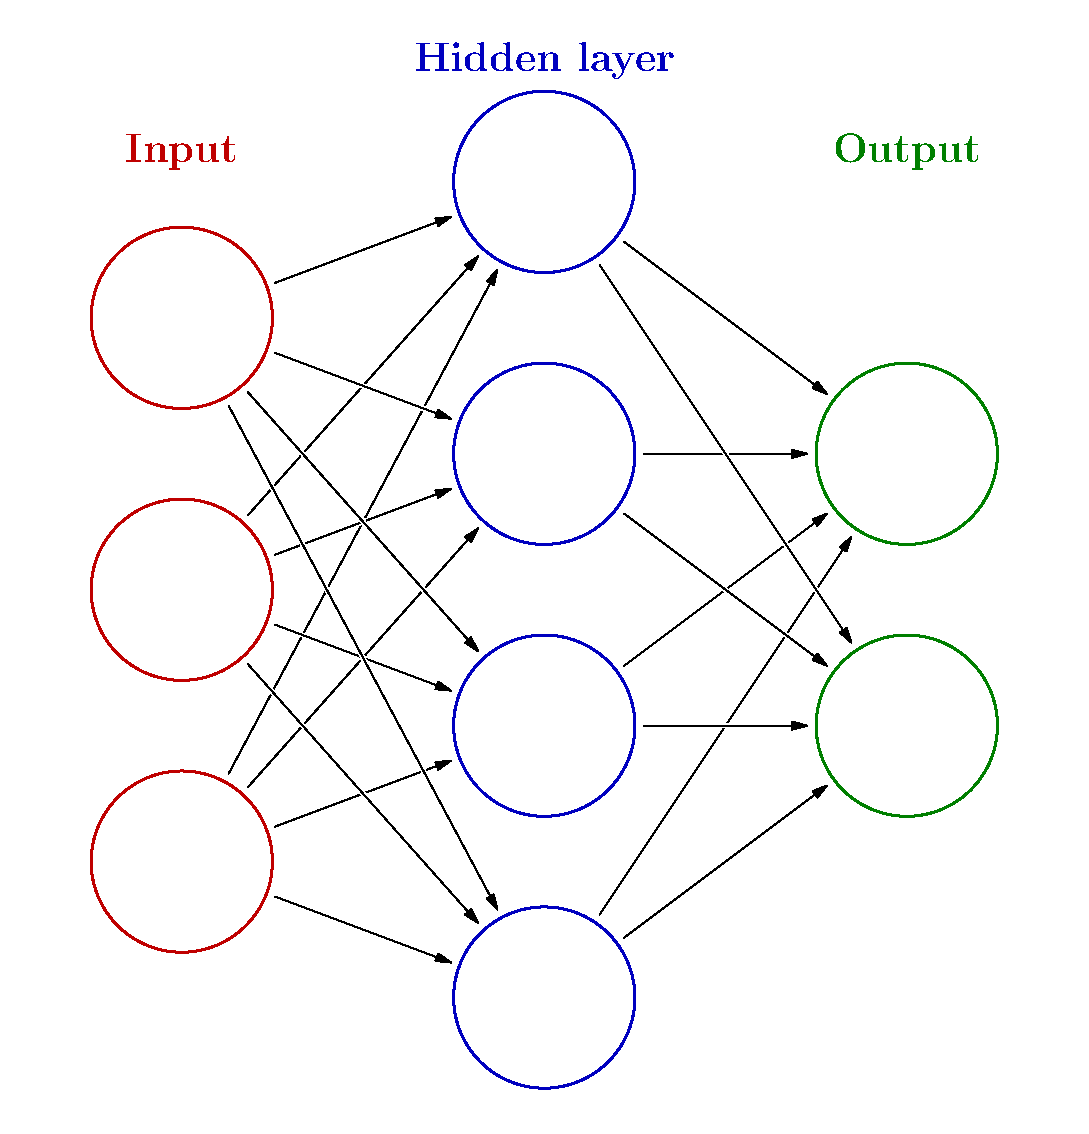 size(0,20cm);
import graph;
//import fontsize;

int dx = 4, dy = 3;

defaultpen(fontsize(20pt));

void interSphere(pair[] c1, pair[] c2) {
    pen whitepen = defaultpen + white + 4*linewidth(defaultpen);
    for(int i = 0; i < c1.length; ++i) {
        for(int j = 0; j < c2.length; ++j) {
            pair delta = 1.1*unit(c2[j]-c1[i]);
            draw(c1[i]+delta--c2[j]-delta, whitepen);
            draw(c1[i]+delta--c2[j]-delta, Arrow);
        }
    }
}

void unitCircs(pair[] c0, pen p = defaultpen) {
    for(int i = 0; i < c0.length; ++i) {
        draw(Circle(c0[i], 1), p);
    }
}

pair[] c0 = {(dx, 0.5dy), (dx, 1.5*dy), (dx, 2.5*dy)},
       c1 = {(2*dx, 0), (2*dx, dy), (2*dx, 2*dy), (2*dx, 3*dy)},
       c2 = {(3*dx, dy), (3*dx, 2*dy)};

pen redPen = defaultpen + heavyred + 2*linewidth(defaultpen),
    bluePen = defaultpen + heavyblue + 2*linewidth(defaultpen),
    greenPen = defaultpen + deepgreen + 2*linewidth(defaultpen);

unitCircs(c0, redPen); unitCircs(c1, bluePen); unitCircs(c2, greenPen);

interSphere(c0, c1);
interSphere(c1, c2);


label("\textbf{Input}", (dx, 2.5*dy + 1.5), N, redPen);
label("\textbf{Hidden layer}", (2*dx, 3*dy + 1), N, bluePen);
label("\textbf{Output}", (3*dx, 2.5*dy + 1.5), N, greenPen);

draw((dx-2,-1.5)--(4*dx -2, 3*dy + 2), invisible);

